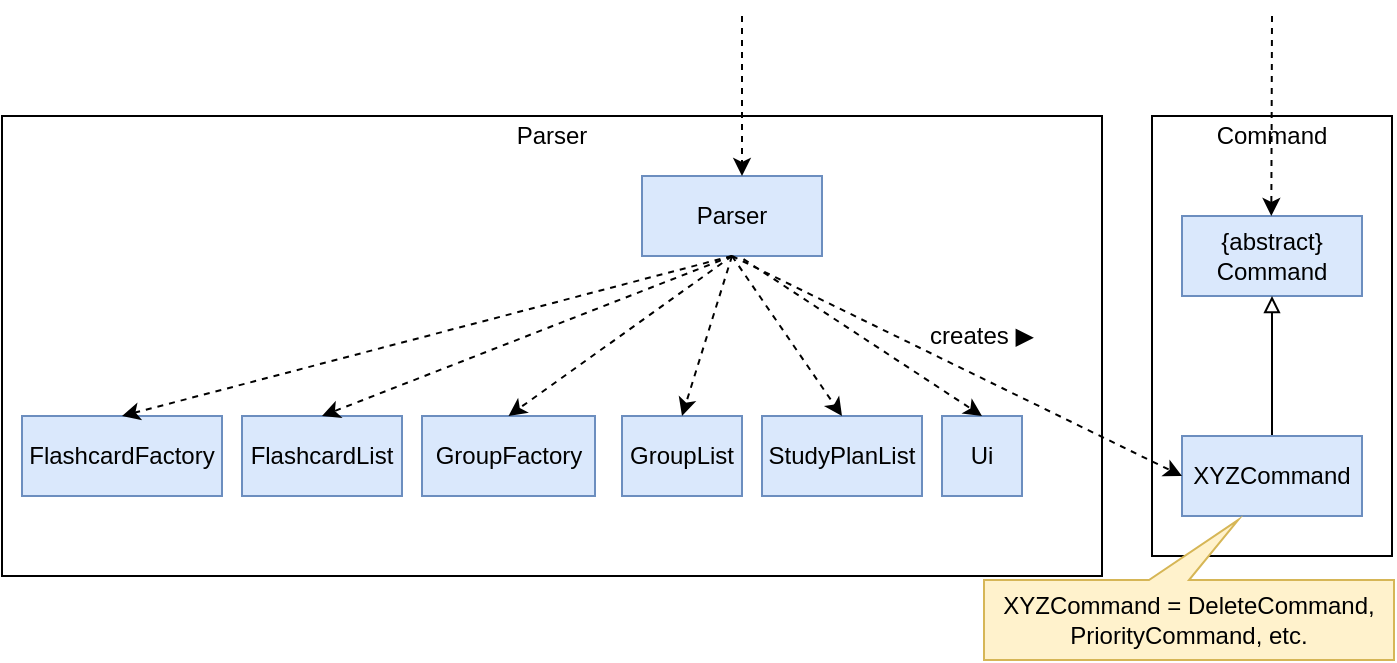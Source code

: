 <mxfile version="12.9.3" type="device"><diagram id="C5RBs43oDa-KdzZeNtuy" name="Page-1"><mxGraphModel dx="652" dy="411" grid="1" gridSize="10" guides="1" tooltips="1" connect="1" arrows="1" fold="1" page="1" pageScale="1" pageWidth="827" pageHeight="1169" math="0" shadow="0"><root><mxCell id="WIyWlLk6GJQsqaUBKTNV-0"/><mxCell id="WIyWlLk6GJQsqaUBKTNV-1" parent="WIyWlLk6GJQsqaUBKTNV-0"/><mxCell id="_zIWYZCIeYMaQIqv80nh-29" value="" style="rounded=0;whiteSpace=wrap;html=1;fillColor=none;gradientColor=none;" vertex="1" parent="WIyWlLk6GJQsqaUBKTNV-1"><mxGeometry x="655" y="120" width="120" height="220" as="geometry"/></mxCell><mxCell id="_zIWYZCIeYMaQIqv80nh-19" value="" style="rounded=0;whiteSpace=wrap;html=1;gradientColor=none;fillColor=none;align=left;" vertex="1" parent="WIyWlLk6GJQsqaUBKTNV-1"><mxGeometry x="80" y="120" width="550" height="230" as="geometry"/></mxCell><mxCell id="_zIWYZCIeYMaQIqv80nh-1" value="Parser" style="rounded=0;whiteSpace=wrap;html=1;fillColor=#dae8fc;strokeColor=#6c8ebf;" vertex="1" parent="WIyWlLk6GJQsqaUBKTNV-1"><mxGeometry x="400" y="150" width="90" height="40" as="geometry"/></mxCell><mxCell id="_zIWYZCIeYMaQIqv80nh-2" value="FlashcardFactory" style="rounded=0;whiteSpace=wrap;html=1;fillColor=#dae8fc;strokeColor=#6c8ebf;" vertex="1" parent="WIyWlLk6GJQsqaUBKTNV-1"><mxGeometry x="90" y="270" width="100" height="40" as="geometry"/></mxCell><mxCell id="_zIWYZCIeYMaQIqv80nh-3" value="" style="endArrow=classic;html=1;exitX=0.5;exitY=1;exitDx=0;exitDy=0;entryX=0.5;entryY=0;entryDx=0;entryDy=0;dashed=1;" edge="1" parent="WIyWlLk6GJQsqaUBKTNV-1" source="_zIWYZCIeYMaQIqv80nh-1" target="_zIWYZCIeYMaQIqv80nh-2"><mxGeometry width="50" height="50" relative="1" as="geometry"><mxPoint x="370" y="340" as="sourcePoint"/><mxPoint x="420" y="290" as="targetPoint"/></mxGeometry></mxCell><mxCell id="_zIWYZCIeYMaQIqv80nh-4" value="FlashcardList" style="rounded=0;whiteSpace=wrap;html=1;fillColor=#dae8fc;strokeColor=#6c8ebf;" vertex="1" parent="WIyWlLk6GJQsqaUBKTNV-1"><mxGeometry x="200" y="270" width="80" height="40" as="geometry"/></mxCell><mxCell id="_zIWYZCIeYMaQIqv80nh-5" value="" style="endArrow=classic;html=1;exitX=0.5;exitY=1;exitDx=0;exitDy=0;entryX=0.5;entryY=0;entryDx=0;entryDy=0;dashed=1;" edge="1" parent="WIyWlLk6GJQsqaUBKTNV-1" target="_zIWYZCIeYMaQIqv80nh-4" source="_zIWYZCIeYMaQIqv80nh-1"><mxGeometry width="50" height="50" relative="1" as="geometry"><mxPoint x="452.5" y="180" as="sourcePoint"/><mxPoint x="527.5" y="290" as="targetPoint"/></mxGeometry></mxCell><mxCell id="_zIWYZCIeYMaQIqv80nh-6" value="GroupFactory" style="rounded=0;whiteSpace=wrap;html=1;fillColor=#dae8fc;strokeColor=#6c8ebf;" vertex="1" parent="WIyWlLk6GJQsqaUBKTNV-1"><mxGeometry x="290" y="270" width="86.5" height="40" as="geometry"/></mxCell><mxCell id="_zIWYZCIeYMaQIqv80nh-7" value="" style="endArrow=classic;html=1;exitX=0.5;exitY=1;exitDx=0;exitDy=0;entryX=0.5;entryY=0;entryDx=0;entryDy=0;dashed=1;" edge="1" parent="WIyWlLk6GJQsqaUBKTNV-1" target="_zIWYZCIeYMaQIqv80nh-6" source="_zIWYZCIeYMaQIqv80nh-1"><mxGeometry width="50" height="50" relative="1" as="geometry"><mxPoint x="455.0" y="180" as="sourcePoint"/><mxPoint x="637.5" y="290" as="targetPoint"/></mxGeometry></mxCell><mxCell id="_zIWYZCIeYMaQIqv80nh-13" value="GroupList" style="rounded=0;whiteSpace=wrap;html=1;fillColor=#dae8fc;strokeColor=#6c8ebf;" vertex="1" parent="WIyWlLk6GJQsqaUBKTNV-1"><mxGeometry x="390" y="270" width="60" height="40" as="geometry"/></mxCell><mxCell id="_zIWYZCIeYMaQIqv80nh-14" value="" style="endArrow=classic;html=1;exitX=0.5;exitY=1;exitDx=0;exitDy=0;entryX=0.5;entryY=0;entryDx=0;entryDy=0;dashed=1;" edge="1" parent="WIyWlLk6GJQsqaUBKTNV-1" target="_zIWYZCIeYMaQIqv80nh-13" source="_zIWYZCIeYMaQIqv80nh-1"><mxGeometry width="50" height="50" relative="1" as="geometry"><mxPoint x="785" y="190" as="sourcePoint"/><mxPoint x="760" y="290" as="targetPoint"/></mxGeometry></mxCell><mxCell id="_zIWYZCIeYMaQIqv80nh-15" value="StudyPlanList" style="rounded=0;whiteSpace=wrap;html=1;fillColor=#dae8fc;strokeColor=#6c8ebf;" vertex="1" parent="WIyWlLk6GJQsqaUBKTNV-1"><mxGeometry x="460" y="270" width="80" height="40" as="geometry"/></mxCell><mxCell id="_zIWYZCIeYMaQIqv80nh-16" value="" style="endArrow=classic;html=1;exitX=0.5;exitY=1;exitDx=0;exitDy=0;entryX=0.5;entryY=0;entryDx=0;entryDy=0;dashed=1;" edge="1" parent="WIyWlLk6GJQsqaUBKTNV-1" target="_zIWYZCIeYMaQIqv80nh-15" source="_zIWYZCIeYMaQIqv80nh-1"><mxGeometry width="50" height="50" relative="1" as="geometry"><mxPoint x="785" y="190" as="sourcePoint"/><mxPoint x="867.5" y="290" as="targetPoint"/></mxGeometry></mxCell><mxCell id="_zIWYZCIeYMaQIqv80nh-17" value="Ui" style="rounded=0;whiteSpace=wrap;html=1;fillColor=#dae8fc;strokeColor=#6c8ebf;" vertex="1" parent="WIyWlLk6GJQsqaUBKTNV-1"><mxGeometry x="550" y="270" width="40" height="40" as="geometry"/></mxCell><mxCell id="_zIWYZCIeYMaQIqv80nh-18" value="" style="endArrow=classic;html=1;exitX=0.564;exitY=1.039;exitDx=0;exitDy=0;entryX=0.5;entryY=0;entryDx=0;entryDy=0;dashed=1;exitPerimeter=0;" edge="1" parent="WIyWlLk6GJQsqaUBKTNV-1" target="_zIWYZCIeYMaQIqv80nh-17" source="_zIWYZCIeYMaQIqv80nh-1"><mxGeometry width="50" height="50" relative="1" as="geometry"><mxPoint x="785" y="190" as="sourcePoint"/><mxPoint x="977.5" y="290" as="targetPoint"/></mxGeometry></mxCell><mxCell id="_zIWYZCIeYMaQIqv80nh-21" value="Parser" style="text;html=1;strokeColor=none;fillColor=none;align=center;verticalAlign=middle;whiteSpace=wrap;rounded=0;" vertex="1" parent="WIyWlLk6GJQsqaUBKTNV-1"><mxGeometry x="335" y="120" width="40" height="20" as="geometry"/></mxCell><mxCell id="_zIWYZCIeYMaQIqv80nh-24" value="{abstract}&lt;br&gt;Command" style="rounded=0;whiteSpace=wrap;html=1;fillColor=#dae8fc;strokeColor=#6c8ebf;" vertex="1" parent="WIyWlLk6GJQsqaUBKTNV-1"><mxGeometry x="670" y="170" width="90" height="40" as="geometry"/></mxCell><mxCell id="_zIWYZCIeYMaQIqv80nh-25" value="" style="endArrow=block;html=1;entryX=0.5;entryY=1;entryDx=0;entryDy=0;endFill=0;exitX=0.5;exitY=0;exitDx=0;exitDy=0;" edge="1" parent="WIyWlLk6GJQsqaUBKTNV-1" source="_zIWYZCIeYMaQIqv80nh-26" target="_zIWYZCIeYMaQIqv80nh-24"><mxGeometry width="50" height="50" relative="1" as="geometry"><mxPoint x="715" y="250" as="sourcePoint"/><mxPoint x="550" y="190" as="targetPoint"/></mxGeometry></mxCell><mxCell id="_zIWYZCIeYMaQIqv80nh-26" value="XYZCommand" style="rounded=0;whiteSpace=wrap;html=1;fillColor=#dae8fc;strokeColor=#6c8ebf;" vertex="1" parent="WIyWlLk6GJQsqaUBKTNV-1"><mxGeometry x="670" y="280" width="90" height="40" as="geometry"/></mxCell><mxCell id="_zIWYZCIeYMaQIqv80nh-27" value="" style="endArrow=classic;html=1;entryX=0;entryY=0.5;entryDx=0;entryDy=0;exitX=0.5;exitY=1;exitDx=0;exitDy=0;dashed=1;" edge="1" parent="WIyWlLk6GJQsqaUBKTNV-1" source="_zIWYZCIeYMaQIqv80nh-1" target="_zIWYZCIeYMaQIqv80nh-26"><mxGeometry width="50" height="50" relative="1" as="geometry"><mxPoint x="500" y="240" as="sourcePoint"/><mxPoint x="550" y="190" as="targetPoint"/></mxGeometry></mxCell><mxCell id="_zIWYZCIeYMaQIqv80nh-28" value="&lt;font style=&quot;font-size: 12px&quot;&gt;creates&amp;nbsp;▶&lt;/font&gt;" style="text;html=1;strokeColor=none;fillColor=none;align=center;verticalAlign=middle;whiteSpace=wrap;rounded=0;" vertex="1" parent="WIyWlLk6GJQsqaUBKTNV-1"><mxGeometry x="550" y="220" width="40" height="20" as="geometry"/></mxCell><mxCell id="_zIWYZCIeYMaQIqv80nh-30" value="Command" style="text;html=1;strokeColor=none;fillColor=none;align=center;verticalAlign=middle;whiteSpace=wrap;rounded=0;" vertex="1" parent="WIyWlLk6GJQsqaUBKTNV-1"><mxGeometry x="695" y="120" width="40" height="20" as="geometry"/></mxCell><mxCell id="_zIWYZCIeYMaQIqv80nh-31" value="XYZCommand = DeleteCommand, PriorityCommand, etc." style="shape=callout;whiteSpace=wrap;html=1;perimeter=calloutPerimeter;fillColor=#fff2cc;position2=0.38;direction=west;strokeColor=#d6b656;" vertex="1" parent="WIyWlLk6GJQsqaUBKTNV-1"><mxGeometry x="571" y="322" width="205" height="70" as="geometry"/></mxCell><mxCell id="_zIWYZCIeYMaQIqv80nh-32" value="" style="endArrow=classic;html=1;dashed=1;" edge="1" parent="WIyWlLk6GJQsqaUBKTNV-1"><mxGeometry width="50" height="50" relative="1" as="geometry"><mxPoint x="450" y="70" as="sourcePoint"/><mxPoint x="450" y="150" as="targetPoint"/></mxGeometry></mxCell><mxCell id="_zIWYZCIeYMaQIqv80nh-33" value="" style="endArrow=classic;html=1;dashed=1;" edge="1" parent="WIyWlLk6GJQsqaUBKTNV-1"><mxGeometry width="50" height="50" relative="1" as="geometry"><mxPoint x="715" y="70" as="sourcePoint"/><mxPoint x="714.66" y="170" as="targetPoint"/></mxGeometry></mxCell></root></mxGraphModel></diagram></mxfile>